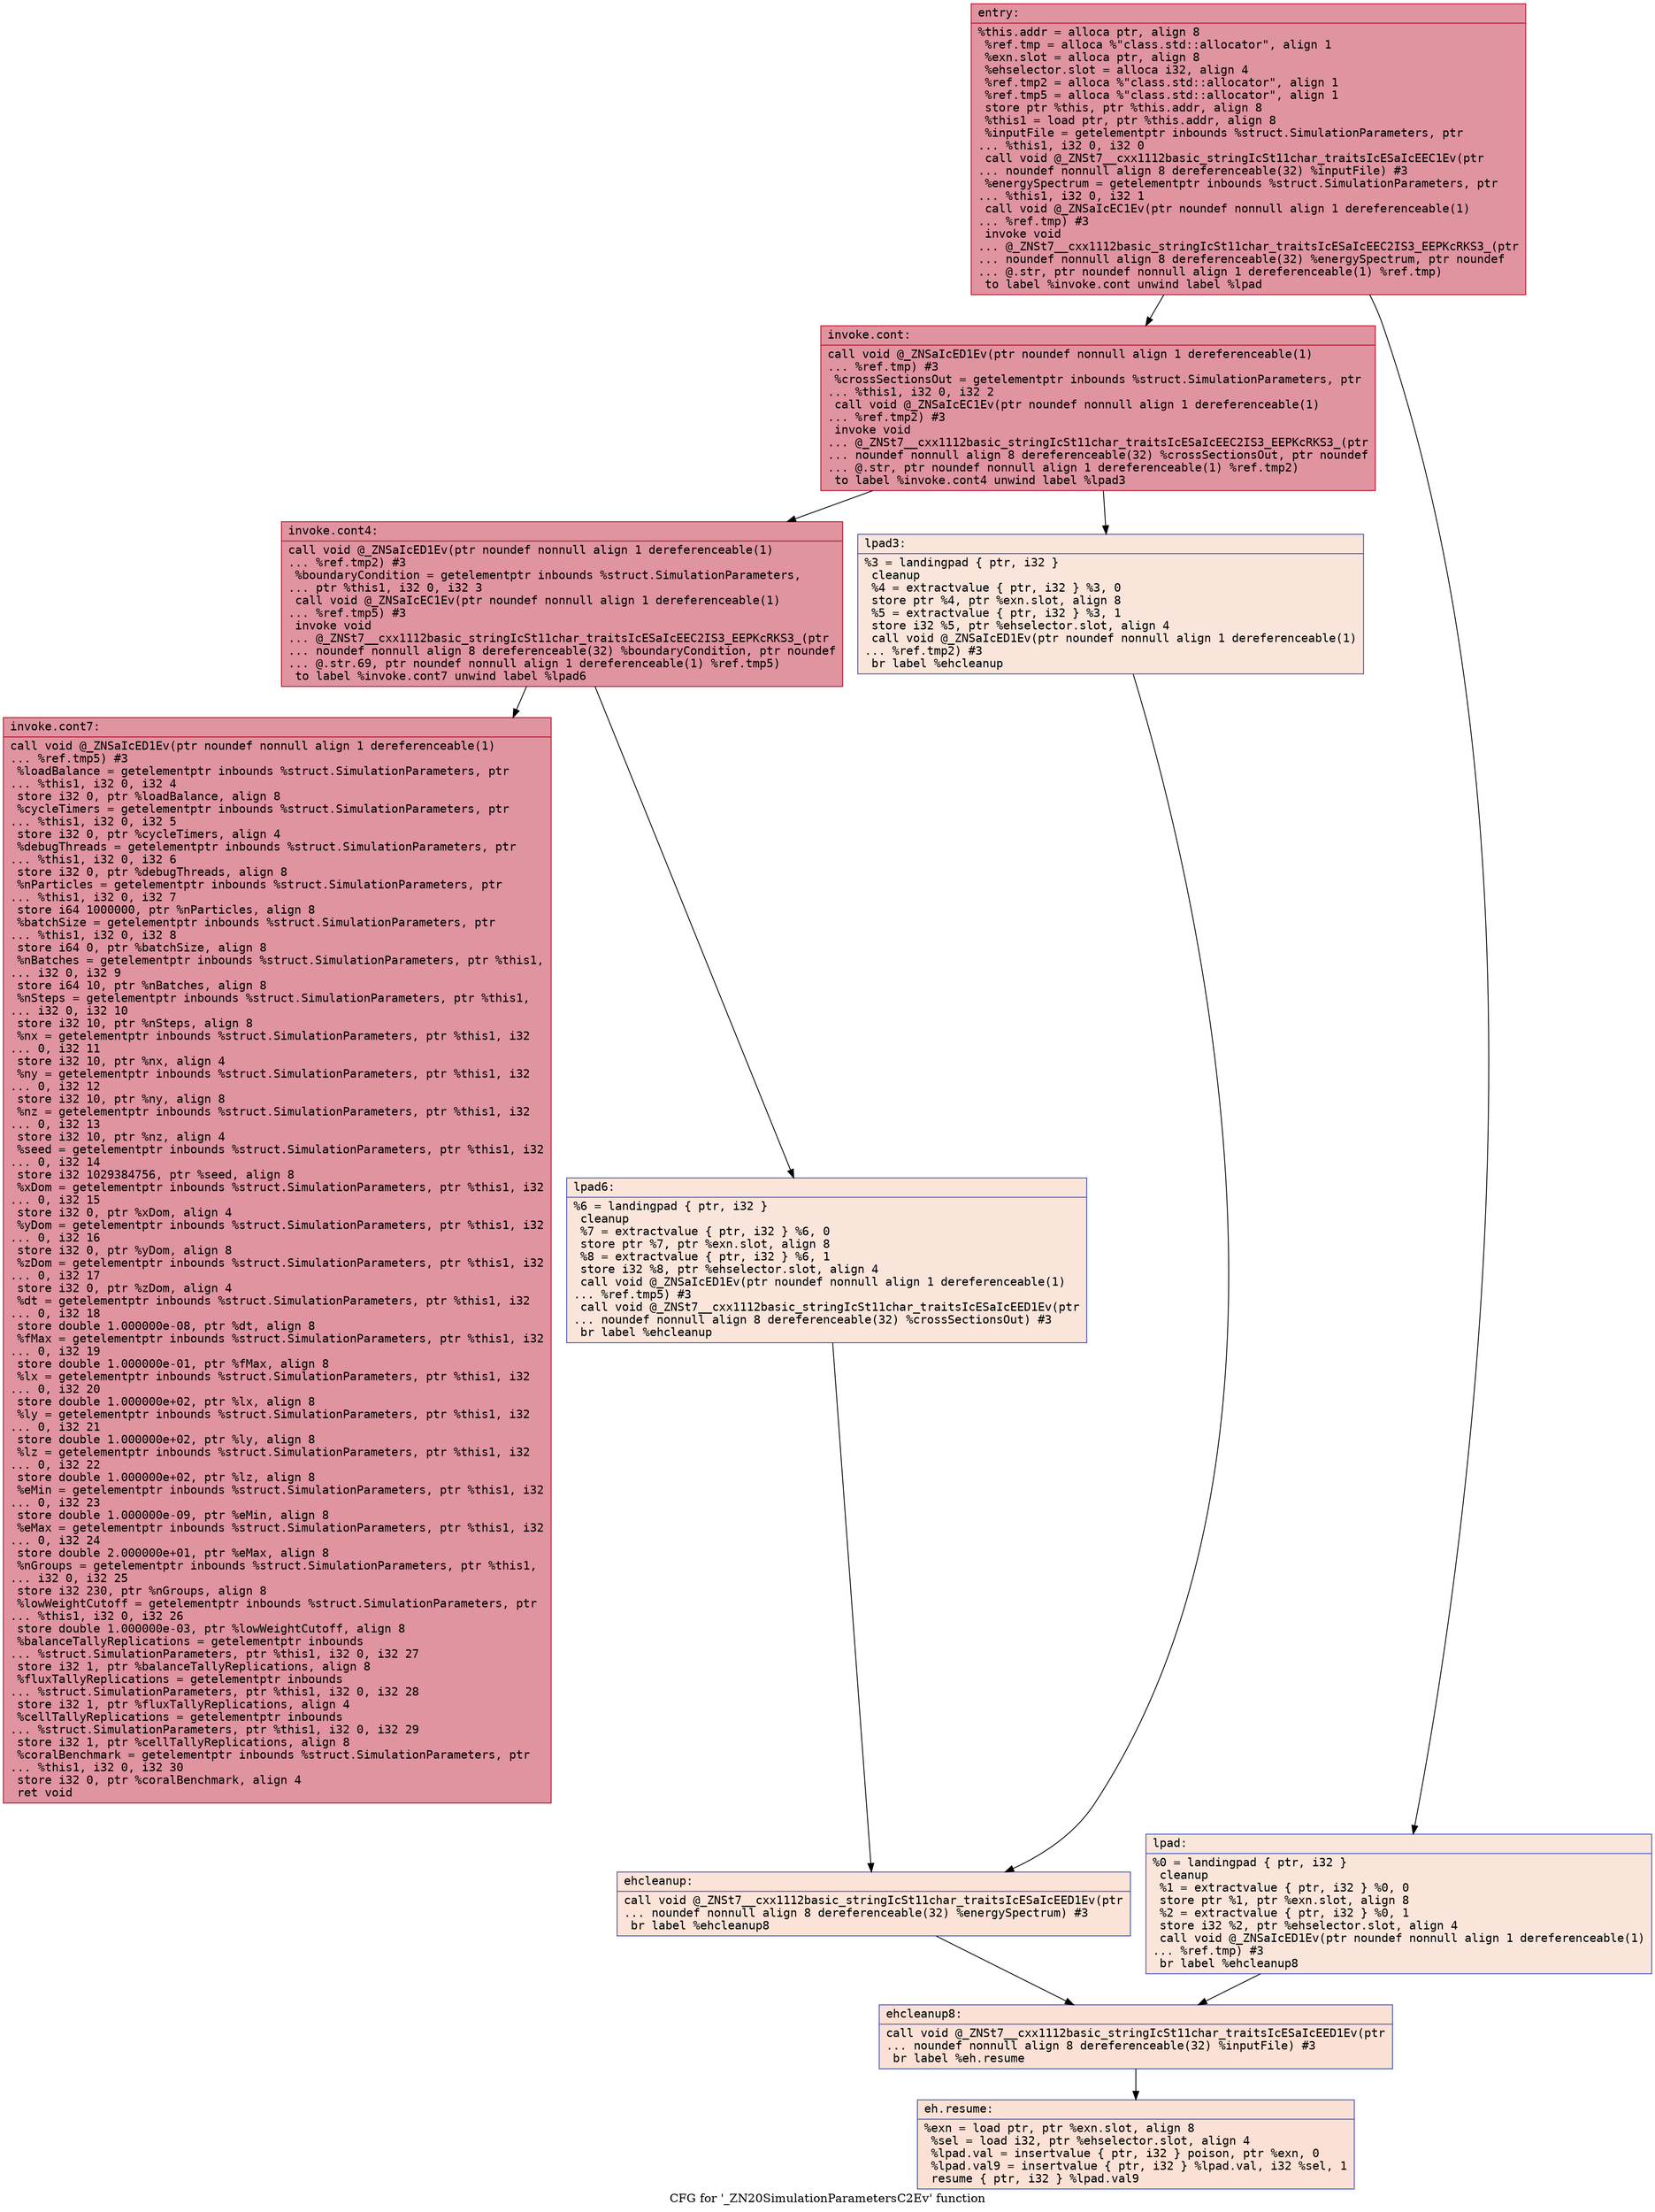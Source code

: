 digraph "CFG for '_ZN20SimulationParametersC2Ev' function" {
	label="CFG for '_ZN20SimulationParametersC2Ev' function";

	Node0x562c4e496ce0 [shape=record,color="#b70d28ff", style=filled, fillcolor="#b70d2870" fontname="Courier",label="{entry:\l|  %this.addr = alloca ptr, align 8\l  %ref.tmp = alloca %\"class.std::allocator\", align 1\l  %exn.slot = alloca ptr, align 8\l  %ehselector.slot = alloca i32, align 4\l  %ref.tmp2 = alloca %\"class.std::allocator\", align 1\l  %ref.tmp5 = alloca %\"class.std::allocator\", align 1\l  store ptr %this, ptr %this.addr, align 8\l  %this1 = load ptr, ptr %this.addr, align 8\l  %inputFile = getelementptr inbounds %struct.SimulationParameters, ptr\l... %this1, i32 0, i32 0\l  call void @_ZNSt7__cxx1112basic_stringIcSt11char_traitsIcESaIcEEC1Ev(ptr\l... noundef nonnull align 8 dereferenceable(32) %inputFile) #3\l  %energySpectrum = getelementptr inbounds %struct.SimulationParameters, ptr\l... %this1, i32 0, i32 1\l  call void @_ZNSaIcEC1Ev(ptr noundef nonnull align 1 dereferenceable(1)\l... %ref.tmp) #3\l  invoke void\l... @_ZNSt7__cxx1112basic_stringIcSt11char_traitsIcESaIcEEC2IS3_EEPKcRKS3_(ptr\l... noundef nonnull align 8 dereferenceable(32) %energySpectrum, ptr noundef\l... @.str, ptr noundef nonnull align 1 dereferenceable(1) %ref.tmp)\l          to label %invoke.cont unwind label %lpad\l}"];
	Node0x562c4e496ce0 -> Node0x562c4e4972f0[tooltip="entry -> invoke.cont\nProbability 100.00%" ];
	Node0x562c4e496ce0 -> Node0x562c4e497370[tooltip="entry -> lpad\nProbability 0.00%" ];
	Node0x562c4e4972f0 [shape=record,color="#b70d28ff", style=filled, fillcolor="#b70d2870" fontname="Courier",label="{invoke.cont:\l|  call void @_ZNSaIcED1Ev(ptr noundef nonnull align 1 dereferenceable(1)\l... %ref.tmp) #3\l  %crossSectionsOut = getelementptr inbounds %struct.SimulationParameters, ptr\l... %this1, i32 0, i32 2\l  call void @_ZNSaIcEC1Ev(ptr noundef nonnull align 1 dereferenceable(1)\l... %ref.tmp2) #3\l  invoke void\l... @_ZNSt7__cxx1112basic_stringIcSt11char_traitsIcESaIcEEC2IS3_EEPKcRKS3_(ptr\l... noundef nonnull align 8 dereferenceable(32) %crossSectionsOut, ptr noundef\l... @.str, ptr noundef nonnull align 1 dereferenceable(1) %ref.tmp2)\l          to label %invoke.cont4 unwind label %lpad3\l}"];
	Node0x562c4e4972f0 -> Node0x562c4e497a90[tooltip="invoke.cont -> invoke.cont4\nProbability 100.00%" ];
	Node0x562c4e4972f0 -> Node0x562c4e497ae0[tooltip="invoke.cont -> lpad3\nProbability 0.00%" ];
	Node0x562c4e497a90 [shape=record,color="#b70d28ff", style=filled, fillcolor="#b70d2870" fontname="Courier",label="{invoke.cont4:\l|  call void @_ZNSaIcED1Ev(ptr noundef nonnull align 1 dereferenceable(1)\l... %ref.tmp2) #3\l  %boundaryCondition = getelementptr inbounds %struct.SimulationParameters,\l... ptr %this1, i32 0, i32 3\l  call void @_ZNSaIcEC1Ev(ptr noundef nonnull align 1 dereferenceable(1)\l... %ref.tmp5) #3\l  invoke void\l... @_ZNSt7__cxx1112basic_stringIcSt11char_traitsIcESaIcEEC2IS3_EEPKcRKS3_(ptr\l... noundef nonnull align 8 dereferenceable(32) %boundaryCondition, ptr noundef\l... @.str.69, ptr noundef nonnull align 1 dereferenceable(1) %ref.tmp5)\l          to label %invoke.cont7 unwind label %lpad6\l}"];
	Node0x562c4e497a90 -> Node0x562c4e498000[tooltip="invoke.cont4 -> invoke.cont7\nProbability 100.00%" ];
	Node0x562c4e497a90 -> Node0x562c4e498050[tooltip="invoke.cont4 -> lpad6\nProbability 0.00%" ];
	Node0x562c4e498000 [shape=record,color="#b70d28ff", style=filled, fillcolor="#b70d2870" fontname="Courier",label="{invoke.cont7:\l|  call void @_ZNSaIcED1Ev(ptr noundef nonnull align 1 dereferenceable(1)\l... %ref.tmp5) #3\l  %loadBalance = getelementptr inbounds %struct.SimulationParameters, ptr\l... %this1, i32 0, i32 4\l  store i32 0, ptr %loadBalance, align 8\l  %cycleTimers = getelementptr inbounds %struct.SimulationParameters, ptr\l... %this1, i32 0, i32 5\l  store i32 0, ptr %cycleTimers, align 4\l  %debugThreads = getelementptr inbounds %struct.SimulationParameters, ptr\l... %this1, i32 0, i32 6\l  store i32 0, ptr %debugThreads, align 8\l  %nParticles = getelementptr inbounds %struct.SimulationParameters, ptr\l... %this1, i32 0, i32 7\l  store i64 1000000, ptr %nParticles, align 8\l  %batchSize = getelementptr inbounds %struct.SimulationParameters, ptr\l... %this1, i32 0, i32 8\l  store i64 0, ptr %batchSize, align 8\l  %nBatches = getelementptr inbounds %struct.SimulationParameters, ptr %this1,\l... i32 0, i32 9\l  store i64 10, ptr %nBatches, align 8\l  %nSteps = getelementptr inbounds %struct.SimulationParameters, ptr %this1,\l... i32 0, i32 10\l  store i32 10, ptr %nSteps, align 8\l  %nx = getelementptr inbounds %struct.SimulationParameters, ptr %this1, i32\l... 0, i32 11\l  store i32 10, ptr %nx, align 4\l  %ny = getelementptr inbounds %struct.SimulationParameters, ptr %this1, i32\l... 0, i32 12\l  store i32 10, ptr %ny, align 8\l  %nz = getelementptr inbounds %struct.SimulationParameters, ptr %this1, i32\l... 0, i32 13\l  store i32 10, ptr %nz, align 4\l  %seed = getelementptr inbounds %struct.SimulationParameters, ptr %this1, i32\l... 0, i32 14\l  store i32 1029384756, ptr %seed, align 8\l  %xDom = getelementptr inbounds %struct.SimulationParameters, ptr %this1, i32\l... 0, i32 15\l  store i32 0, ptr %xDom, align 4\l  %yDom = getelementptr inbounds %struct.SimulationParameters, ptr %this1, i32\l... 0, i32 16\l  store i32 0, ptr %yDom, align 8\l  %zDom = getelementptr inbounds %struct.SimulationParameters, ptr %this1, i32\l... 0, i32 17\l  store i32 0, ptr %zDom, align 4\l  %dt = getelementptr inbounds %struct.SimulationParameters, ptr %this1, i32\l... 0, i32 18\l  store double 1.000000e-08, ptr %dt, align 8\l  %fMax = getelementptr inbounds %struct.SimulationParameters, ptr %this1, i32\l... 0, i32 19\l  store double 1.000000e-01, ptr %fMax, align 8\l  %lx = getelementptr inbounds %struct.SimulationParameters, ptr %this1, i32\l... 0, i32 20\l  store double 1.000000e+02, ptr %lx, align 8\l  %ly = getelementptr inbounds %struct.SimulationParameters, ptr %this1, i32\l... 0, i32 21\l  store double 1.000000e+02, ptr %ly, align 8\l  %lz = getelementptr inbounds %struct.SimulationParameters, ptr %this1, i32\l... 0, i32 22\l  store double 1.000000e+02, ptr %lz, align 8\l  %eMin = getelementptr inbounds %struct.SimulationParameters, ptr %this1, i32\l... 0, i32 23\l  store double 1.000000e-09, ptr %eMin, align 8\l  %eMax = getelementptr inbounds %struct.SimulationParameters, ptr %this1, i32\l... 0, i32 24\l  store double 2.000000e+01, ptr %eMax, align 8\l  %nGroups = getelementptr inbounds %struct.SimulationParameters, ptr %this1,\l... i32 0, i32 25\l  store i32 230, ptr %nGroups, align 8\l  %lowWeightCutoff = getelementptr inbounds %struct.SimulationParameters, ptr\l... %this1, i32 0, i32 26\l  store double 1.000000e-03, ptr %lowWeightCutoff, align 8\l  %balanceTallyReplications = getelementptr inbounds\l... %struct.SimulationParameters, ptr %this1, i32 0, i32 27\l  store i32 1, ptr %balanceTallyReplications, align 8\l  %fluxTallyReplications = getelementptr inbounds\l... %struct.SimulationParameters, ptr %this1, i32 0, i32 28\l  store i32 1, ptr %fluxTallyReplications, align 4\l  %cellTallyReplications = getelementptr inbounds\l... %struct.SimulationParameters, ptr %this1, i32 0, i32 29\l  store i32 1, ptr %cellTallyReplications, align 8\l  %coralBenchmark = getelementptr inbounds %struct.SimulationParameters, ptr\l... %this1, i32 0, i32 30\l  store i32 0, ptr %coralBenchmark, align 4\l  ret void\l}"];
	Node0x562c4e497370 [shape=record,color="#3d50c3ff", style=filled, fillcolor="#f4c5ad70" fontname="Courier",label="{lpad:\l|  %0 = landingpad \{ ptr, i32 \}\l          cleanup\l  %1 = extractvalue \{ ptr, i32 \} %0, 0\l  store ptr %1, ptr %exn.slot, align 8\l  %2 = extractvalue \{ ptr, i32 \} %0, 1\l  store i32 %2, ptr %ehselector.slot, align 4\l  call void @_ZNSaIcED1Ev(ptr noundef nonnull align 1 dereferenceable(1)\l... %ref.tmp) #3\l  br label %ehcleanup8\l}"];
	Node0x562c4e497370 -> Node0x562c4e49b380[tooltip="lpad -> ehcleanup8\nProbability 100.00%" ];
	Node0x562c4e497ae0 [shape=record,color="#3d50c3ff", style=filled, fillcolor="#f4c5ad70" fontname="Courier",label="{lpad3:\l|  %3 = landingpad \{ ptr, i32 \}\l          cleanup\l  %4 = extractvalue \{ ptr, i32 \} %3, 0\l  store ptr %4, ptr %exn.slot, align 8\l  %5 = extractvalue \{ ptr, i32 \} %3, 1\l  store i32 %5, ptr %ehselector.slot, align 4\l  call void @_ZNSaIcED1Ev(ptr noundef nonnull align 1 dereferenceable(1)\l... %ref.tmp2) #3\l  br label %ehcleanup\l}"];
	Node0x562c4e497ae0 -> Node0x562c4e49b760[tooltip="lpad3 -> ehcleanup\nProbability 100.00%" ];
	Node0x562c4e498050 [shape=record,color="#3d50c3ff", style=filled, fillcolor="#f4c5ad70" fontname="Courier",label="{lpad6:\l|  %6 = landingpad \{ ptr, i32 \}\l          cleanup\l  %7 = extractvalue \{ ptr, i32 \} %6, 0\l  store ptr %7, ptr %exn.slot, align 8\l  %8 = extractvalue \{ ptr, i32 \} %6, 1\l  store i32 %8, ptr %ehselector.slot, align 4\l  call void @_ZNSaIcED1Ev(ptr noundef nonnull align 1 dereferenceable(1)\l... %ref.tmp5) #3\l  call void @_ZNSt7__cxx1112basic_stringIcSt11char_traitsIcESaIcEED1Ev(ptr\l... noundef nonnull align 8 dereferenceable(32) %crossSectionsOut) #3\l  br label %ehcleanup\l}"];
	Node0x562c4e498050 -> Node0x562c4e49b760[tooltip="lpad6 -> ehcleanup\nProbability 100.00%" ];
	Node0x562c4e49b760 [shape=record,color="#3d50c3ff", style=filled, fillcolor="#f6bfa670" fontname="Courier",label="{ehcleanup:\l|  call void @_ZNSt7__cxx1112basic_stringIcSt11char_traitsIcESaIcEED1Ev(ptr\l... noundef nonnull align 8 dereferenceable(32) %energySpectrum) #3\l  br label %ehcleanup8\l}"];
	Node0x562c4e49b760 -> Node0x562c4e49b380[tooltip="ehcleanup -> ehcleanup8\nProbability 100.00%" ];
	Node0x562c4e49b380 [shape=record,color="#3d50c3ff", style=filled, fillcolor="#f7bca170" fontname="Courier",label="{ehcleanup8:\l|  call void @_ZNSt7__cxx1112basic_stringIcSt11char_traitsIcESaIcEED1Ev(ptr\l... noundef nonnull align 8 dereferenceable(32) %inputFile) #3\l  br label %eh.resume\l}"];
	Node0x562c4e49b380 -> Node0x562c4e49bc40[tooltip="ehcleanup8 -> eh.resume\nProbability 100.00%" ];
	Node0x562c4e49bc40 [shape=record,color="#3d50c3ff", style=filled, fillcolor="#f7bca170" fontname="Courier",label="{eh.resume:\l|  %exn = load ptr, ptr %exn.slot, align 8\l  %sel = load i32, ptr %ehselector.slot, align 4\l  %lpad.val = insertvalue \{ ptr, i32 \} poison, ptr %exn, 0\l  %lpad.val9 = insertvalue \{ ptr, i32 \} %lpad.val, i32 %sel, 1\l  resume \{ ptr, i32 \} %lpad.val9\l}"];
}
